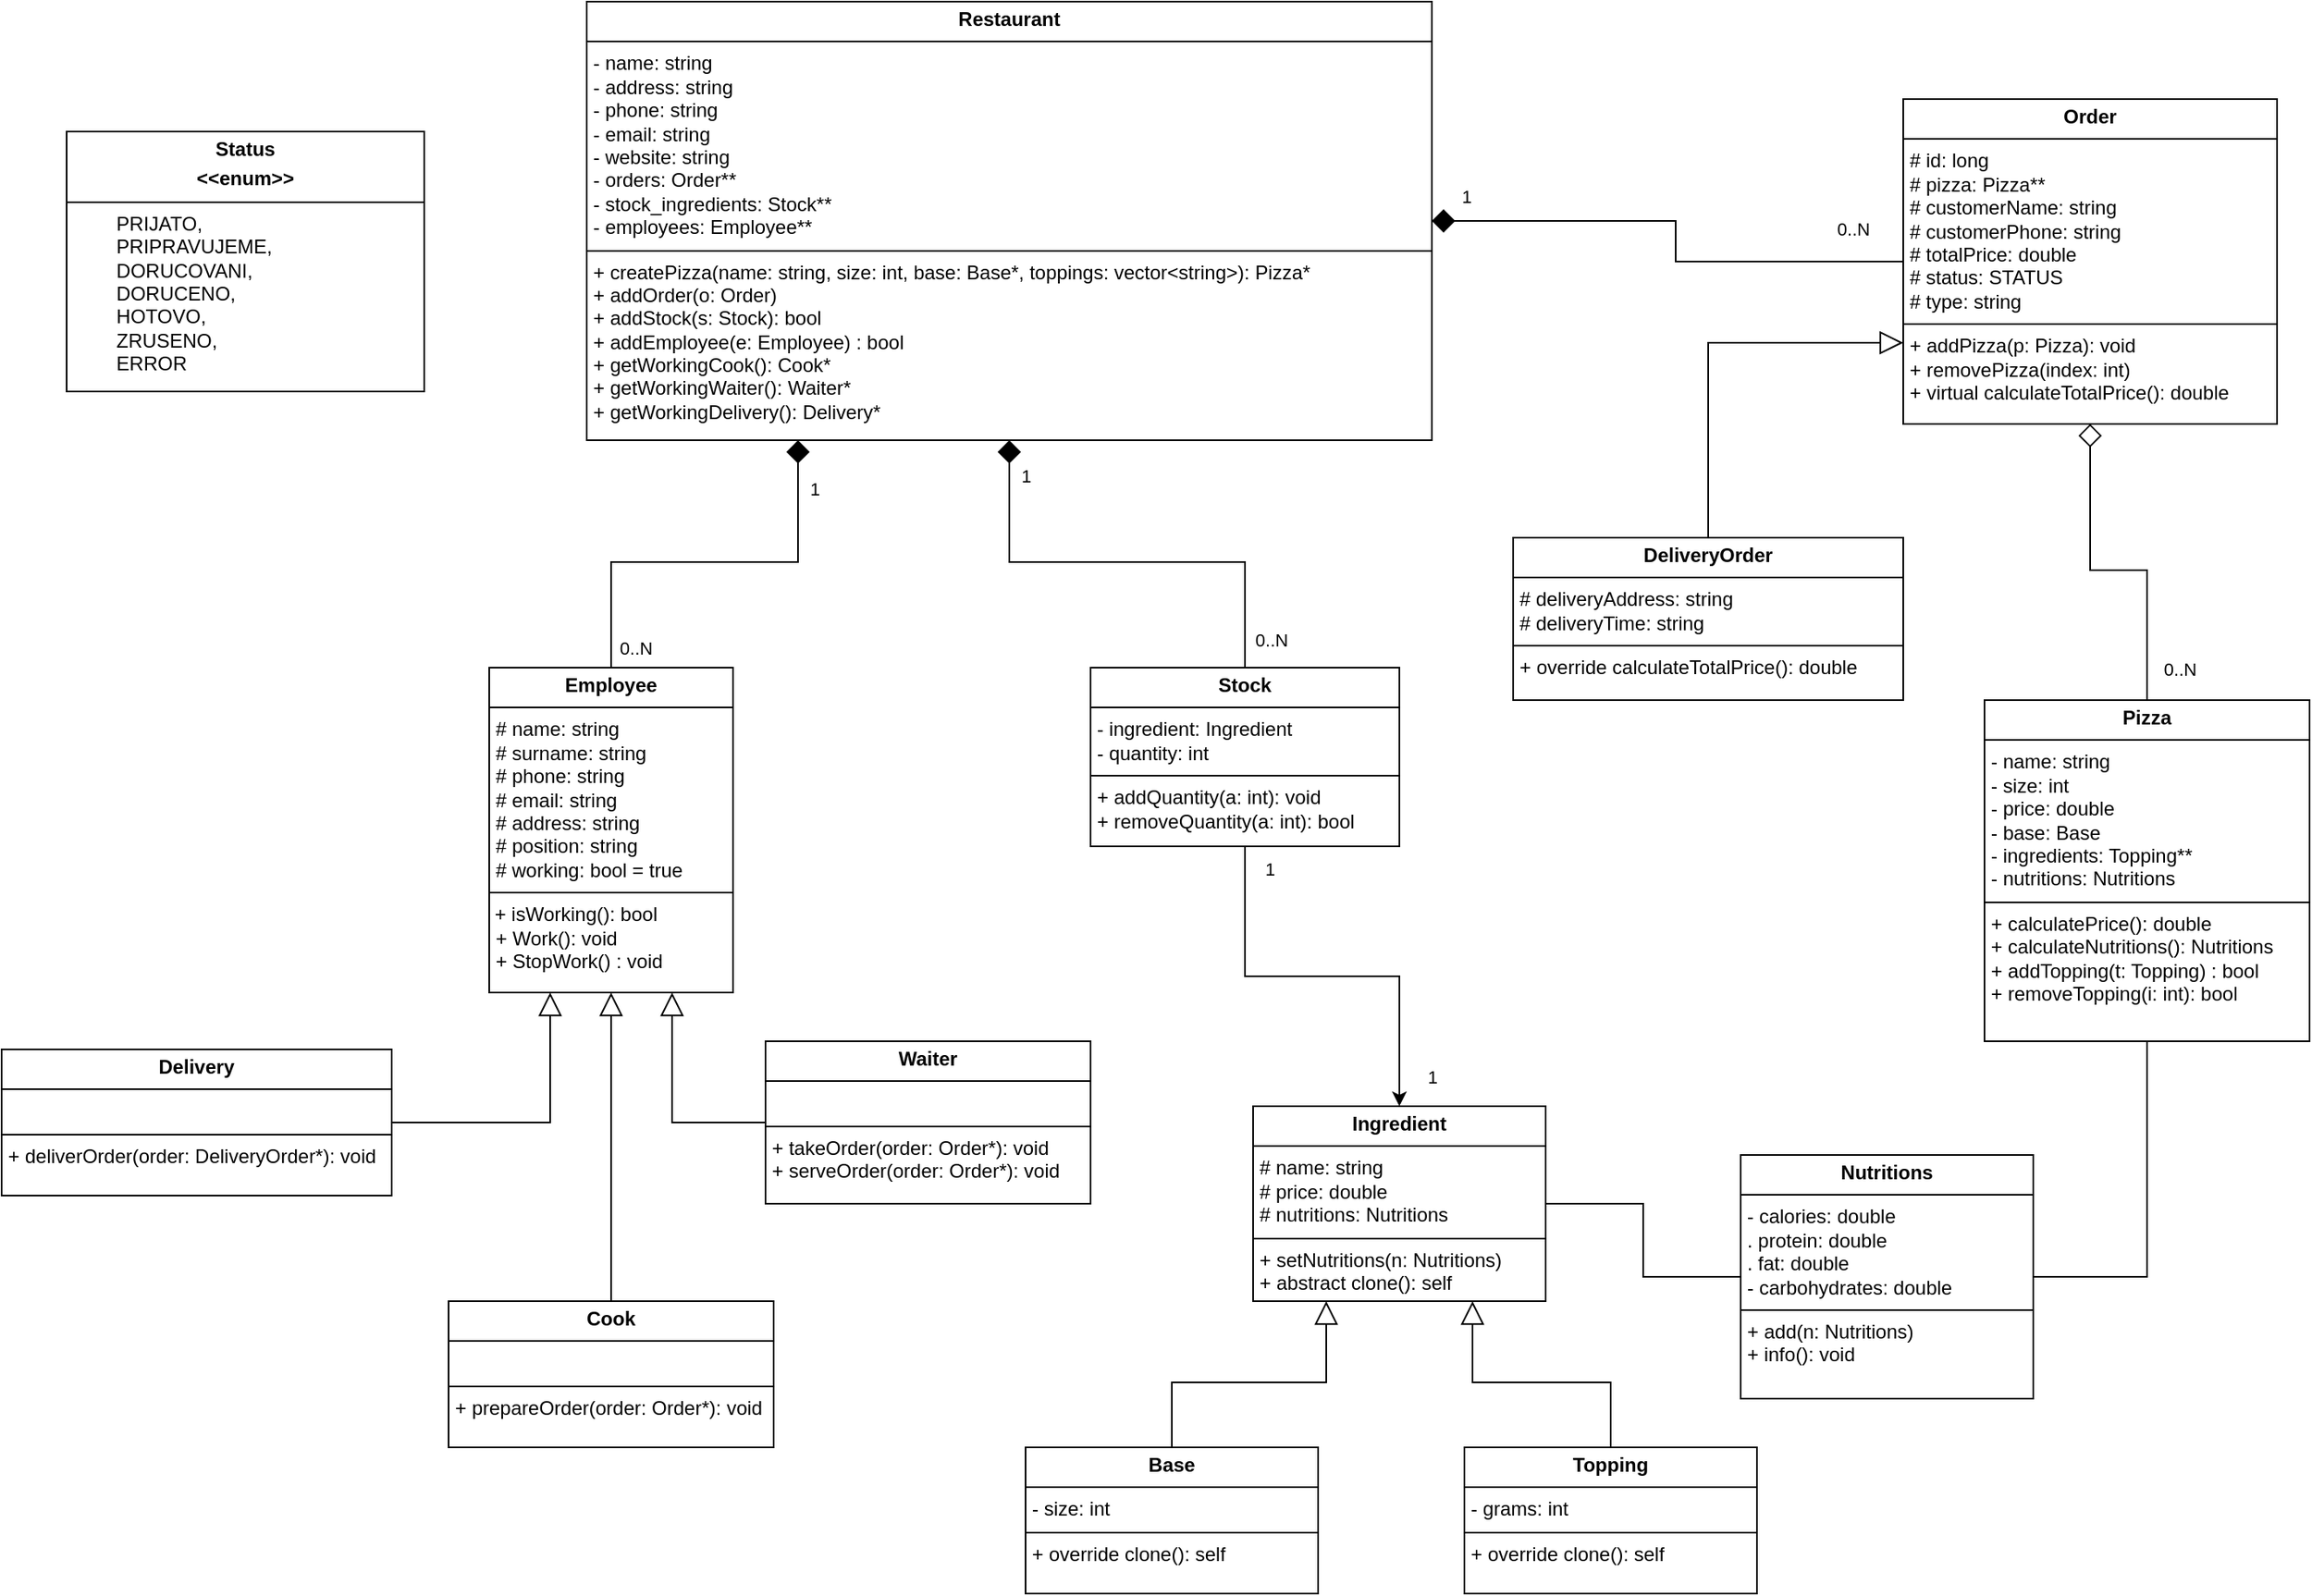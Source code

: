 <mxfile version="27.0.3">
  <diagram name="Page-1" id="c4acf3e9-155e-7222-9cf6-157b1a14988f">
    <mxGraphModel dx="1666" dy="739" grid="1" gridSize="10" guides="1" tooltips="1" connect="1" arrows="1" fold="1" page="1" pageScale="1" pageWidth="850" pageHeight="1100" background="none" math="0" shadow="0">
      <root>
        <mxCell id="0" />
        <mxCell id="1" parent="0" />
        <mxCell id="5TWs_sgvgwtv51M-xMZr-1" value="&lt;p style=&quot;margin:0px;margin-top:4px;text-align:center;&quot;&gt;&lt;b&gt;Restaurant&lt;/b&gt;&lt;/p&gt;&lt;hr size=&quot;1&quot; style=&quot;border-style:solid;&quot;&gt;&lt;p style=&quot;margin:0px;margin-left:4px;&quot;&gt;- name: string&lt;/p&gt;&lt;p style=&quot;margin:0px;margin-left:4px;&quot;&gt;- address: string&lt;/p&gt;&lt;p style=&quot;margin:0px;margin-left:4px;&quot;&gt;- phone: string&lt;/p&gt;&lt;p style=&quot;margin:0px;margin-left:4px;&quot;&gt;- email: string&lt;/p&gt;&lt;p style=&quot;margin:0px;margin-left:4px;&quot;&gt;- website: string&lt;/p&gt;&lt;p style=&quot;margin:0px;margin-left:4px;&quot;&gt;- orders: Order**&lt;/p&gt;&lt;p style=&quot;margin:0px;margin-left:4px;&quot;&gt;- stock_ingredients: Stock**&lt;/p&gt;&lt;p style=&quot;margin:0px;margin-left:4px;&quot;&gt;- employees: Employee**&lt;/p&gt;&lt;hr size=&quot;1&quot; style=&quot;border-style:solid;&quot;&gt;&lt;p style=&quot;margin:0px;margin-left:4px;&quot;&gt;+ createPizza(name: string, size: int, base: Base*, toppings: vector&amp;lt;string&amp;gt;): Pizza*&lt;/p&gt;&lt;p style=&quot;margin:0px;margin-left:4px;&quot;&gt;+ addOrder(o: Order)&lt;/p&gt;&lt;p style=&quot;margin:0px;margin-left:4px;&quot;&gt;+ addStock(s: Stock): bool&lt;/p&gt;&lt;p style=&quot;margin:0px;margin-left:4px;&quot;&gt;+ addEmployee(e: Employee) : bool&lt;/p&gt;&lt;p style=&quot;margin:0px;margin-left:4px;&quot;&gt;+ getWorkingCook(): Cook*&lt;/p&gt;&lt;p style=&quot;margin:0px;margin-left:4px;&quot;&gt;+ getWorkingWaiter(): Waiter*&lt;/p&gt;&lt;p style=&quot;margin:0px;margin-left:4px;&quot;&gt;+ getWorkingDelivery(): Delivery*&lt;/p&gt;" style="verticalAlign=top;align=left;overflow=fill;html=1;whiteSpace=wrap;" vertex="1" parent="1">
          <mxGeometry x="90" y="60" width="520" height="270" as="geometry" />
        </mxCell>
        <mxCell id="5TWs_sgvgwtv51M-xMZr-11" style="edgeStyle=orthogonalEdgeStyle;rounded=0;orthogonalLoop=1;jettySize=auto;html=1;entryX=0.25;entryY=1;entryDx=0;entryDy=0;endArrow=diamond;endFill=1;endSize=12;" edge="1" parent="1" source="5TWs_sgvgwtv51M-xMZr-2" target="5TWs_sgvgwtv51M-xMZr-1">
          <mxGeometry relative="1" as="geometry">
            <Array as="points">
              <mxPoint x="105" y="405" />
              <mxPoint x="220" y="405" />
            </Array>
          </mxGeometry>
        </mxCell>
        <mxCell id="5TWs_sgvgwtv51M-xMZr-22" value="1" style="edgeLabel;html=1;align=center;verticalAlign=middle;resizable=0;points=[];" vertex="1" connectable="0" parent="5TWs_sgvgwtv51M-xMZr-11">
          <mxGeometry x="0.765" y="4" relative="1" as="geometry">
            <mxPoint x="14" as="offset" />
          </mxGeometry>
        </mxCell>
        <mxCell id="5TWs_sgvgwtv51M-xMZr-23" value="0..N" style="edgeLabel;html=1;align=center;verticalAlign=middle;resizable=0;points=[];" vertex="1" connectable="0" parent="5TWs_sgvgwtv51M-xMZr-11">
          <mxGeometry x="-0.906" relative="1" as="geometry">
            <mxPoint x="15" as="offset" />
          </mxGeometry>
        </mxCell>
        <mxCell id="5TWs_sgvgwtv51M-xMZr-2" value="&lt;p style=&quot;margin:0px;margin-top:4px;text-align:center;&quot;&gt;&lt;b&gt;Employee&lt;/b&gt;&lt;/p&gt;&lt;hr size=&quot;1&quot; style=&quot;border-style:solid;&quot;&gt;&lt;p style=&quot;margin:0px;margin-left:4px;&quot;&gt;# name: string&lt;/p&gt;&lt;p style=&quot;margin:0px;margin-left:4px;&quot;&gt;# surname: string&lt;/p&gt;&lt;p style=&quot;margin:0px;margin-left:4px;&quot;&gt;# phone: string&lt;/p&gt;&lt;p style=&quot;margin:0px;margin-left:4px;&quot;&gt;# email: string&lt;/p&gt;&lt;p style=&quot;margin:0px;margin-left:4px;&quot;&gt;# address: string&lt;/p&gt;&lt;p style=&quot;margin:0px;margin-left:4px;&quot;&gt;# position: string&lt;/p&gt;&lt;p style=&quot;margin:0px;margin-left:4px;&quot;&gt;# working: bool = true&lt;/p&gt;&lt;hr size=&quot;1&quot; style=&quot;border-style:solid;&quot;&gt;&amp;nbsp;+ isWorking(): bool&lt;br&gt;&lt;p style=&quot;margin:0px;margin-left:4px;&quot;&gt;+ Work(): void&lt;/p&gt;&lt;p style=&quot;margin:0px;margin-left:4px;&quot;&gt;+ StopWork() : void&lt;/p&gt;" style="verticalAlign=top;align=left;overflow=fill;html=1;whiteSpace=wrap;" vertex="1" parent="1">
          <mxGeometry x="30" y="470" width="150" height="200" as="geometry" />
        </mxCell>
        <mxCell id="5TWs_sgvgwtv51M-xMZr-8" style="edgeStyle=orthogonalEdgeStyle;rounded=0;orthogonalLoop=1;jettySize=auto;html=1;endArrow=block;endFill=0;endSize=12;entryX=0.25;entryY=1;entryDx=0;entryDy=0;" edge="1" parent="1" source="5TWs_sgvgwtv51M-xMZr-3" target="5TWs_sgvgwtv51M-xMZr-2">
          <mxGeometry relative="1" as="geometry">
            <mxPoint x="60" y="760" as="targetPoint" />
          </mxGeometry>
        </mxCell>
        <mxCell id="5TWs_sgvgwtv51M-xMZr-3" value="&lt;p style=&quot;margin:0px;margin-top:4px;text-align:center;&quot;&gt;&lt;b&gt;Delivery&lt;/b&gt;&lt;/p&gt;&lt;hr size=&quot;1&quot; style=&quot;border-style:solid;&quot;&gt;&lt;p style=&quot;margin:0px;margin-left:4px;&quot;&gt;&lt;br&gt;&lt;/p&gt;&lt;hr size=&quot;1&quot; style=&quot;border-style:solid;&quot;&gt;&lt;p style=&quot;margin:0px;margin-left:4px;&quot;&gt;+ deliverOrder(order: DeliveryOrder*): void&lt;/p&gt;" style="verticalAlign=top;align=left;overflow=fill;html=1;whiteSpace=wrap;" vertex="1" parent="1">
          <mxGeometry x="-270" y="705" width="240" height="90" as="geometry" />
        </mxCell>
        <mxCell id="5TWs_sgvgwtv51M-xMZr-9" style="edgeStyle=orthogonalEdgeStyle;rounded=0;orthogonalLoop=1;jettySize=auto;html=1;entryX=0.5;entryY=1;entryDx=0;entryDy=0;endArrow=block;endFill=0;endSize=12;" edge="1" parent="1" source="5TWs_sgvgwtv51M-xMZr-6" target="5TWs_sgvgwtv51M-xMZr-2">
          <mxGeometry relative="1" as="geometry" />
        </mxCell>
        <mxCell id="5TWs_sgvgwtv51M-xMZr-6" value="&lt;p style=&quot;margin:0px;margin-top:4px;text-align:center;&quot;&gt;&lt;b&gt;Cook&lt;/b&gt;&lt;/p&gt;&lt;hr size=&quot;1&quot; style=&quot;border-style:solid;&quot;&gt;&lt;p style=&quot;margin:0px;margin-left:4px;&quot;&gt;&lt;br&gt;&lt;/p&gt;&lt;hr size=&quot;1&quot; style=&quot;border-style:solid;&quot;&gt;&lt;p style=&quot;margin:0px;margin-left:4px;&quot;&gt;+ prepareOrder(order: Order*): void&lt;/p&gt;" style="verticalAlign=top;align=left;overflow=fill;html=1;whiteSpace=wrap;" vertex="1" parent="1">
          <mxGeometry x="5" y="860" width="200" height="90" as="geometry" />
        </mxCell>
        <mxCell id="5TWs_sgvgwtv51M-xMZr-10" style="edgeStyle=orthogonalEdgeStyle;rounded=0;orthogonalLoop=1;jettySize=auto;html=1;entryX=0.75;entryY=1;entryDx=0;entryDy=0;endArrow=block;endFill=0;endSize=12;" edge="1" parent="1" source="5TWs_sgvgwtv51M-xMZr-7" target="5TWs_sgvgwtv51M-xMZr-2">
          <mxGeometry relative="1" as="geometry" />
        </mxCell>
        <mxCell id="5TWs_sgvgwtv51M-xMZr-7" value="&lt;p style=&quot;margin:0px;margin-top:4px;text-align:center;&quot;&gt;&lt;b&gt;Waiter&lt;/b&gt;&lt;/p&gt;&lt;hr size=&quot;1&quot; style=&quot;border-style:solid;&quot;&gt;&lt;p style=&quot;margin:0px;margin-left:4px;&quot;&gt;&lt;br&gt;&lt;/p&gt;&lt;hr size=&quot;1&quot; style=&quot;border-style:solid;&quot;&gt;&lt;p style=&quot;margin:0px;margin-left:4px;&quot;&gt;+ takeOrder(order: Order*): void&lt;/p&gt;&lt;p style=&quot;margin:0px;margin-left:4px;&quot;&gt;+ serveOrder(order: Order*): void&lt;br&gt;&lt;/p&gt;" style="verticalAlign=top;align=left;overflow=fill;html=1;whiteSpace=wrap;" vertex="1" parent="1">
          <mxGeometry x="200" y="700" width="200" height="100" as="geometry" />
        </mxCell>
        <mxCell id="5TWs_sgvgwtv51M-xMZr-13" style="edgeStyle=orthogonalEdgeStyle;rounded=0;orthogonalLoop=1;jettySize=auto;html=1;entryX=0.5;entryY=1;entryDx=0;entryDy=0;endSize=12;endArrow=diamond;endFill=1;" edge="1" parent="1" source="5TWs_sgvgwtv51M-xMZr-12" target="5TWs_sgvgwtv51M-xMZr-1">
          <mxGeometry relative="1" as="geometry" />
        </mxCell>
        <mxCell id="5TWs_sgvgwtv51M-xMZr-20" value="1" style="edgeLabel;html=1;align=center;verticalAlign=middle;resizable=0;points=[];" vertex="1" connectable="0" parent="5TWs_sgvgwtv51M-xMZr-13">
          <mxGeometry x="0.846" y="-1" relative="1" as="geometry">
            <mxPoint x="9" as="offset" />
          </mxGeometry>
        </mxCell>
        <mxCell id="5TWs_sgvgwtv51M-xMZr-21" value="0..N" style="edgeLabel;html=1;align=center;verticalAlign=middle;resizable=0;points=[];" vertex="1" connectable="0" parent="5TWs_sgvgwtv51M-xMZr-13">
          <mxGeometry x="-0.881" relative="1" as="geometry">
            <mxPoint x="16" as="offset" />
          </mxGeometry>
        </mxCell>
        <mxCell id="5TWs_sgvgwtv51M-xMZr-17" style="edgeStyle=orthogonalEdgeStyle;rounded=0;orthogonalLoop=1;jettySize=auto;html=1;entryX=0.5;entryY=0;entryDx=0;entryDy=0;" edge="1" parent="1" source="5TWs_sgvgwtv51M-xMZr-12" target="5TWs_sgvgwtv51M-xMZr-14">
          <mxGeometry relative="1" as="geometry" />
        </mxCell>
        <mxCell id="5TWs_sgvgwtv51M-xMZr-18" value="1" style="edgeLabel;html=1;align=center;verticalAlign=middle;resizable=0;points=[];" vertex="1" connectable="0" parent="5TWs_sgvgwtv51M-xMZr-17">
          <mxGeometry x="-0.89" y="-1" relative="1" as="geometry">
            <mxPoint x="16" as="offset" />
          </mxGeometry>
        </mxCell>
        <mxCell id="5TWs_sgvgwtv51M-xMZr-19" value="1" style="edgeLabel;html=1;align=center;verticalAlign=middle;resizable=0;points=[];" vertex="1" connectable="0" parent="5TWs_sgvgwtv51M-xMZr-17">
          <mxGeometry x="0.859" y="-3" relative="1" as="geometry">
            <mxPoint x="23" as="offset" />
          </mxGeometry>
        </mxCell>
        <mxCell id="5TWs_sgvgwtv51M-xMZr-12" value="&lt;p style=&quot;margin:0px;margin-top:4px;text-align:center;&quot;&gt;&lt;b&gt;Stock&lt;/b&gt;&lt;/p&gt;&lt;hr size=&quot;1&quot; style=&quot;border-style:solid;&quot;&gt;&lt;p style=&quot;margin:0px;margin-left:4px;&quot;&gt;- ingredient: Ingredient&lt;/p&gt;&lt;p style=&quot;margin:0px;margin-left:4px;&quot;&gt;- quantity: int&lt;/p&gt;&lt;hr size=&quot;1&quot; style=&quot;border-style:solid;&quot;&gt;&lt;p style=&quot;margin:0px;margin-left:4px;&quot;&gt;&lt;span style=&quot;background-color: transparent; color: light-dark(rgb(0, 0, 0), rgb(255, 255, 255));&quot;&gt;+ addQuantity(a: int): void&lt;/span&gt;&lt;/p&gt;&lt;p style=&quot;margin:0px;margin-left:4px;&quot;&gt;+ removeQuantity(a: int): bool&lt;/p&gt;" style="verticalAlign=top;align=left;overflow=fill;html=1;whiteSpace=wrap;" vertex="1" parent="1">
          <mxGeometry x="400" y="470" width="190" height="110" as="geometry" />
        </mxCell>
        <mxCell id="5TWs_sgvgwtv51M-xMZr-14" value="&lt;p style=&quot;margin:0px;margin-top:4px;text-align:center;&quot;&gt;&lt;b&gt;Ingredient&lt;/b&gt;&lt;/p&gt;&lt;hr size=&quot;1&quot; style=&quot;border-style:solid;&quot;&gt;&lt;p style=&quot;margin:0px;margin-left:4px;&quot;&gt;# name: string&lt;/p&gt;&lt;p style=&quot;margin:0px;margin-left:4px;&quot;&gt;# price: double&lt;/p&gt;&lt;p style=&quot;margin:0px;margin-left:4px;&quot;&gt;# nutritions: Nutritions&lt;/p&gt;&lt;hr size=&quot;1&quot; style=&quot;border-style:solid;&quot;&gt;&lt;p style=&quot;margin:0px;margin-left:4px;&quot;&gt;+ setNutritions(n: Nutritions)&lt;/p&gt;&lt;p style=&quot;margin:0px;margin-left:4px;&quot;&gt;+ abstract clone(): self&lt;/p&gt;" style="verticalAlign=top;align=left;overflow=fill;html=1;whiteSpace=wrap;" vertex="1" parent="1">
          <mxGeometry x="500" y="740" width="180" height="120" as="geometry" />
        </mxCell>
        <mxCell id="5TWs_sgvgwtv51M-xMZr-26" style="edgeStyle=orthogonalEdgeStyle;rounded=0;orthogonalLoop=1;jettySize=auto;html=1;entryX=0.75;entryY=1;entryDx=0;entryDy=0;endArrow=block;endFill=0;endSize=12;" edge="1" parent="1" source="5TWs_sgvgwtv51M-xMZr-16" target="5TWs_sgvgwtv51M-xMZr-14">
          <mxGeometry relative="1" as="geometry" />
        </mxCell>
        <mxCell id="5TWs_sgvgwtv51M-xMZr-16" value="&lt;p style=&quot;margin:0px;margin-top:4px;text-align:center;&quot;&gt;&lt;b&gt;Topping&lt;/b&gt;&lt;/p&gt;&lt;hr size=&quot;1&quot; style=&quot;border-style:solid;&quot;&gt;&lt;p style=&quot;margin:0px;margin-left:4px;&quot;&gt;- grams: int&lt;/p&gt;&lt;hr size=&quot;1&quot; style=&quot;border-style:solid;&quot;&gt;&lt;p style=&quot;margin:0px;margin-left:4px;&quot;&gt;+ override clone(): self&lt;/p&gt;" style="verticalAlign=top;align=left;overflow=fill;html=1;whiteSpace=wrap;" vertex="1" parent="1">
          <mxGeometry x="630" y="950" width="180" height="90" as="geometry" />
        </mxCell>
        <mxCell id="5TWs_sgvgwtv51M-xMZr-25" style="edgeStyle=orthogonalEdgeStyle;rounded=0;orthogonalLoop=1;jettySize=auto;html=1;entryX=0.25;entryY=1;entryDx=0;entryDy=0;endArrow=block;endFill=0;endSize=12;" edge="1" parent="1" source="5TWs_sgvgwtv51M-xMZr-24" target="5TWs_sgvgwtv51M-xMZr-14">
          <mxGeometry relative="1" as="geometry" />
        </mxCell>
        <mxCell id="5TWs_sgvgwtv51M-xMZr-24" value="&lt;p style=&quot;margin:0px;margin-top:4px;text-align:center;&quot;&gt;&lt;b&gt;Base&lt;/b&gt;&lt;/p&gt;&lt;hr size=&quot;1&quot; style=&quot;border-style:solid;&quot;&gt;&lt;p style=&quot;margin:0px;margin-left:4px;&quot;&gt;- size: int&lt;/p&gt;&lt;hr size=&quot;1&quot; style=&quot;border-style:solid;&quot;&gt;&lt;p style=&quot;margin:0px;margin-left:4px;&quot;&gt;+ override clone(): self&lt;/p&gt;" style="verticalAlign=top;align=left;overflow=fill;html=1;whiteSpace=wrap;" vertex="1" parent="1">
          <mxGeometry x="360" y="950" width="180" height="90" as="geometry" />
        </mxCell>
        <mxCell id="5TWs_sgvgwtv51M-xMZr-37" style="edgeStyle=orthogonalEdgeStyle;rounded=0;orthogonalLoop=1;jettySize=auto;html=1;entryX=0.5;entryY=1;entryDx=0;entryDy=0;endArrow=diamond;endFill=0;endSize=12;" edge="1" parent="1" source="5TWs_sgvgwtv51M-xMZr-27" target="5TWs_sgvgwtv51M-xMZr-35">
          <mxGeometry relative="1" as="geometry" />
        </mxCell>
        <mxCell id="5TWs_sgvgwtv51M-xMZr-38" value="0..N" style="edgeLabel;html=1;align=center;verticalAlign=middle;resizable=0;points=[];" vertex="1" connectable="0" parent="5TWs_sgvgwtv51M-xMZr-37">
          <mxGeometry x="-0.818" y="-1" relative="1" as="geometry">
            <mxPoint x="19" y="-1" as="offset" />
          </mxGeometry>
        </mxCell>
        <mxCell id="5TWs_sgvgwtv51M-xMZr-27" value="&lt;p style=&quot;margin:0px;margin-top:4px;text-align:center;&quot;&gt;&lt;b&gt;Pizza&lt;/b&gt;&lt;/p&gt;&lt;hr size=&quot;1&quot; style=&quot;border-style:solid;&quot;&gt;&lt;p style=&quot;margin:0px;margin-left:4px;&quot;&gt;- name: string&lt;/p&gt;&lt;p style=&quot;margin:0px;margin-left:4px;&quot;&gt;- size: int&lt;/p&gt;&lt;p style=&quot;margin:0px;margin-left:4px;&quot;&gt;- price: double&lt;/p&gt;&lt;p style=&quot;margin:0px;margin-left:4px;&quot;&gt;- base: Base&lt;/p&gt;&lt;p style=&quot;margin:0px;margin-left:4px;&quot;&gt;- ingredients: Topping**&lt;/p&gt;&lt;p style=&quot;margin:0px;margin-left:4px;&quot;&gt;- nutritions: Nutritions&lt;/p&gt;&lt;hr size=&quot;1&quot; style=&quot;border-style:solid;&quot;&gt;&lt;p style=&quot;margin:0px;margin-left:4px;&quot;&gt;+ calculatePrice(): double&lt;/p&gt;&lt;p style=&quot;margin:0px;margin-left:4px;&quot;&gt;+ calculateNutritions(): Nutritions&lt;/p&gt;&lt;p style=&quot;margin:0px;margin-left:4px;&quot;&gt;+ addTopping(t: Topping) : bool&lt;/p&gt;&lt;p style=&quot;margin:0px;margin-left:4px;&quot;&gt;+ removeTopping(i: int): bool&lt;/p&gt;" style="verticalAlign=top;align=left;overflow=fill;html=1;whiteSpace=wrap;" vertex="1" parent="1">
          <mxGeometry x="950" y="490" width="200" height="210" as="geometry" />
        </mxCell>
        <mxCell id="5TWs_sgvgwtv51M-xMZr-29" style="edgeStyle=orthogonalEdgeStyle;rounded=0;orthogonalLoop=1;jettySize=auto;html=1;entryX=0.5;entryY=1;entryDx=0;entryDy=0;exitX=1;exitY=0.5;exitDx=0;exitDy=0;endArrow=none;startFill=0;" edge="1" parent="1" source="5TWs_sgvgwtv51M-xMZr-28" target="5TWs_sgvgwtv51M-xMZr-27">
          <mxGeometry relative="1" as="geometry" />
        </mxCell>
        <mxCell id="5TWs_sgvgwtv51M-xMZr-30" style="edgeStyle=orthogonalEdgeStyle;rounded=0;orthogonalLoop=1;jettySize=auto;html=1;entryX=1;entryY=0.5;entryDx=0;entryDy=0;endArrow=none;startFill=0;" edge="1" parent="1" source="5TWs_sgvgwtv51M-xMZr-28" target="5TWs_sgvgwtv51M-xMZr-14">
          <mxGeometry relative="1" as="geometry" />
        </mxCell>
        <mxCell id="5TWs_sgvgwtv51M-xMZr-28" value="&lt;p style=&quot;margin:0px;margin-top:4px;text-align:center;&quot;&gt;&lt;b&gt;Nutritions&lt;/b&gt;&lt;/p&gt;&lt;hr size=&quot;1&quot; style=&quot;border-style:solid;&quot;&gt;&lt;p style=&quot;margin:0px;margin-left:4px;&quot;&gt;- calories: double&lt;/p&gt;&lt;p style=&quot;margin:0px;margin-left:4px;&quot;&gt;. protein: double&lt;/p&gt;&lt;p style=&quot;margin:0px;margin-left:4px;&quot;&gt;. fat: double&lt;/p&gt;&lt;p style=&quot;margin:0px;margin-left:4px;&quot;&gt;- carbohydrates: double&lt;/p&gt;&lt;hr size=&quot;1&quot; style=&quot;border-style:solid;&quot;&gt;&lt;p style=&quot;margin:0px;margin-left:4px;&quot;&gt;+ add(n: Nutritions)&lt;/p&gt;&lt;p style=&quot;margin:0px;margin-left:4px;&quot;&gt;+ info(): void&lt;/p&gt;" style="verticalAlign=top;align=left;overflow=fill;html=1;whiteSpace=wrap;" vertex="1" parent="1">
          <mxGeometry x="800" y="770" width="180" height="150" as="geometry" />
        </mxCell>
        <mxCell id="5TWs_sgvgwtv51M-xMZr-36" style="edgeStyle=orthogonalEdgeStyle;rounded=0;orthogonalLoop=1;jettySize=auto;html=1;entryX=1;entryY=0.5;entryDx=0;entryDy=0;endArrow=diamond;endFill=1;endSize=12;" edge="1" parent="1" source="5TWs_sgvgwtv51M-xMZr-35" target="5TWs_sgvgwtv51M-xMZr-1">
          <mxGeometry relative="1" as="geometry" />
        </mxCell>
        <mxCell id="5TWs_sgvgwtv51M-xMZr-43" value="1" style="edgeLabel;html=1;align=center;verticalAlign=middle;resizable=0;points=[];" vertex="1" connectable="0" parent="5TWs_sgvgwtv51M-xMZr-36">
          <mxGeometry x="0.858" y="-4" relative="1" as="geometry">
            <mxPoint x="-2" y="-11" as="offset" />
          </mxGeometry>
        </mxCell>
        <mxCell id="5TWs_sgvgwtv51M-xMZr-44" value="0..N" style="edgeLabel;html=1;align=center;verticalAlign=middle;resizable=0;points=[];" vertex="1" connectable="0" parent="5TWs_sgvgwtv51M-xMZr-36">
          <mxGeometry x="-0.81" y="-4" relative="1" as="geometry">
            <mxPoint x="-1" y="-16" as="offset" />
          </mxGeometry>
        </mxCell>
        <mxCell id="5TWs_sgvgwtv51M-xMZr-35" value="&lt;p style=&quot;margin:0px;margin-top:4px;text-align:center;&quot;&gt;&lt;b&gt;Order&lt;/b&gt;&lt;/p&gt;&lt;hr size=&quot;1&quot; style=&quot;border-style:solid;&quot;&gt;&lt;p style=&quot;margin:0px;margin-left:4px;&quot;&gt;# id: long&lt;/p&gt;&lt;p style=&quot;margin:0px;margin-left:4px;&quot;&gt;# pizza: Pizza**&lt;/p&gt;&lt;p style=&quot;margin:0px;margin-left:4px;&quot;&gt;# customerName: string&lt;/p&gt;&lt;p style=&quot;margin:0px;margin-left:4px;&quot;&gt;# customerPhone: string&lt;/p&gt;&lt;p style=&quot;margin:0px;margin-left:4px;&quot;&gt;# totalPrice: double&lt;/p&gt;&lt;p style=&quot;margin:0px;margin-left:4px;&quot;&gt;# status: STATUS&lt;/p&gt;&lt;p style=&quot;margin:0px;margin-left:4px;&quot;&gt;# type: string&lt;/p&gt;&lt;hr size=&quot;1&quot; style=&quot;border-style:solid;&quot;&gt;&lt;p style=&quot;margin:0px;margin-left:4px;&quot;&gt;+ addPizza(p: Pizza): void&lt;/p&gt;&lt;p style=&quot;margin:0px;margin-left:4px;&quot;&gt;+ removePizza(index: int)&lt;/p&gt;&lt;p style=&quot;margin:0px;margin-left:4px;&quot;&gt;+ virtual calculateTotalPrice(): double&lt;/p&gt;" style="verticalAlign=top;align=left;overflow=fill;html=1;whiteSpace=wrap;" vertex="1" parent="1">
          <mxGeometry x="900" y="120" width="230" height="200" as="geometry" />
        </mxCell>
        <mxCell id="5TWs_sgvgwtv51M-xMZr-42" style="edgeStyle=orthogonalEdgeStyle;rounded=0;orthogonalLoop=1;jettySize=auto;html=1;entryX=0;entryY=0.75;entryDx=0;entryDy=0;endArrow=block;endFill=0;endSize=12;" edge="1" parent="1" source="5TWs_sgvgwtv51M-xMZr-40" target="5TWs_sgvgwtv51M-xMZr-35">
          <mxGeometry relative="1" as="geometry" />
        </mxCell>
        <mxCell id="5TWs_sgvgwtv51M-xMZr-40" value="&lt;p style=&quot;margin:0px;margin-top:4px;text-align:center;&quot;&gt;&lt;b&gt;DeliveryOrder&lt;/b&gt;&lt;/p&gt;&lt;hr size=&quot;1&quot; style=&quot;border-style:solid;&quot;&gt;&lt;p style=&quot;margin:0px;margin-left:4px;&quot;&gt;# deliveryAddress: string&lt;br&gt;&lt;/p&gt;&lt;p style=&quot;margin:0px;margin-left:4px;&quot;&gt;# deliveryTime: string&lt;/p&gt;&lt;hr size=&quot;1&quot; style=&quot;border-style:solid;&quot;&gt;&lt;p style=&quot;margin:0px;margin-left:4px;&quot;&gt;&lt;span style=&quot;background-color: transparent; color: light-dark(rgb(0, 0, 0), rgb(255, 255, 255));&quot;&gt;+ override calculateTotalPrice(): double&lt;/span&gt;&lt;/p&gt;" style="verticalAlign=top;align=left;overflow=fill;html=1;whiteSpace=wrap;" vertex="1" parent="1">
          <mxGeometry x="660" y="390" width="240" height="100" as="geometry" />
        </mxCell>
        <mxCell id="5TWs_sgvgwtv51M-xMZr-46" value="&lt;p style=&quot;margin:0px;margin-top:4px;text-align:center;&quot;&gt;&lt;b&gt;Status&lt;/b&gt;&lt;/p&gt;&lt;p style=&quot;margin:0px;margin-top:4px;text-align:center;&quot;&gt;&lt;b&gt;&amp;lt;&amp;lt;enum&amp;gt;&amp;gt;&lt;/b&gt;&lt;/p&gt;&lt;hr size=&quot;1&quot; style=&quot;border-style:solid;&quot;&gt;&lt;p style=&quot;margin:0px;margin-left:4px;&quot;&gt;&lt;span style=&quot;white-space: normal;&quot;&gt;&lt;span style=&quot;white-space:pre&quot;&gt;&#x9;&lt;/span&gt;PRIJATO,&lt;/span&gt;&lt;/p&gt;&lt;p style=&quot;margin:0px;margin-left:4px;&quot;&gt;&lt;span style=&quot;white-space: normal;&quot;&gt;&lt;span style=&quot;white-space:pre&quot;&gt;&#x9;&lt;/span&gt;PRIPRAVUJEME,&lt;/span&gt;&lt;/p&gt;&lt;p style=&quot;margin:0px;margin-left:4px;&quot;&gt;&lt;span style=&quot;white-space: normal;&quot;&gt;&lt;span style=&quot;white-space:pre&quot;&gt;&#x9;&lt;/span&gt;DORUCOVANI,&lt;/span&gt;&lt;/p&gt;&lt;p style=&quot;margin:0px;margin-left:4px;&quot;&gt;&lt;span style=&quot;white-space: normal;&quot;&gt;&lt;span style=&quot;white-space:pre&quot;&gt;&#x9;&lt;/span&gt;DORUCENO,&lt;/span&gt;&lt;/p&gt;&lt;p style=&quot;margin:0px;margin-left:4px;&quot;&gt;&lt;span style=&quot;white-space: normal;&quot;&gt;&lt;span style=&quot;white-space:pre&quot;&gt;&#x9;&lt;/span&gt;HOTOVO,&lt;/span&gt;&lt;/p&gt;&lt;p style=&quot;margin:0px;margin-left:4px;&quot;&gt;&lt;span style=&quot;white-space: normal;&quot;&gt;&lt;span style=&quot;white-space:pre&quot;&gt;&#x9;&lt;/span&gt;ZRUSENO,&lt;/span&gt;&lt;/p&gt;&lt;p style=&quot;margin:0px;margin-left:4px;&quot;&gt;&lt;span style=&quot;white-space: normal;&quot;&gt;&lt;span style=&quot;white-space:pre&quot;&gt;&#x9;&lt;/span&gt;ERROR&lt;/span&gt;&lt;/p&gt;" style="verticalAlign=top;align=left;overflow=fill;html=1;whiteSpace=wrap;" vertex="1" parent="1">
          <mxGeometry x="-230" y="140" width="220" height="160" as="geometry" />
        </mxCell>
      </root>
    </mxGraphModel>
  </diagram>
</mxfile>
